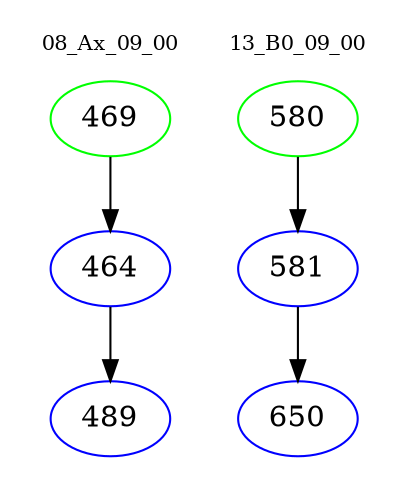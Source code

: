 digraph{
subgraph cluster_0 {
color = white
label = "08_Ax_09_00";
fontsize=10;
T0_469 [label="469", color="green"]
T0_469 -> T0_464 [color="black"]
T0_464 [label="464", color="blue"]
T0_464 -> T0_489 [color="black"]
T0_489 [label="489", color="blue"]
}
subgraph cluster_1 {
color = white
label = "13_B0_09_00";
fontsize=10;
T1_580 [label="580", color="green"]
T1_580 -> T1_581 [color="black"]
T1_581 [label="581", color="blue"]
T1_581 -> T1_650 [color="black"]
T1_650 [label="650", color="blue"]
}
}

